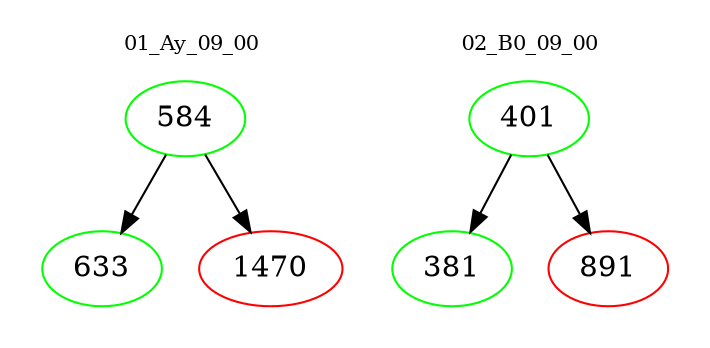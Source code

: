 digraph{
subgraph cluster_0 {
color = white
label = "01_Ay_09_00";
fontsize=10;
T0_584 [label="584", color="green"]
T0_584 -> T0_633 [color="black"]
T0_633 [label="633", color="green"]
T0_584 -> T0_1470 [color="black"]
T0_1470 [label="1470", color="red"]
}
subgraph cluster_1 {
color = white
label = "02_B0_09_00";
fontsize=10;
T1_401 [label="401", color="green"]
T1_401 -> T1_381 [color="black"]
T1_381 [label="381", color="green"]
T1_401 -> T1_891 [color="black"]
T1_891 [label="891", color="red"]
}
}
